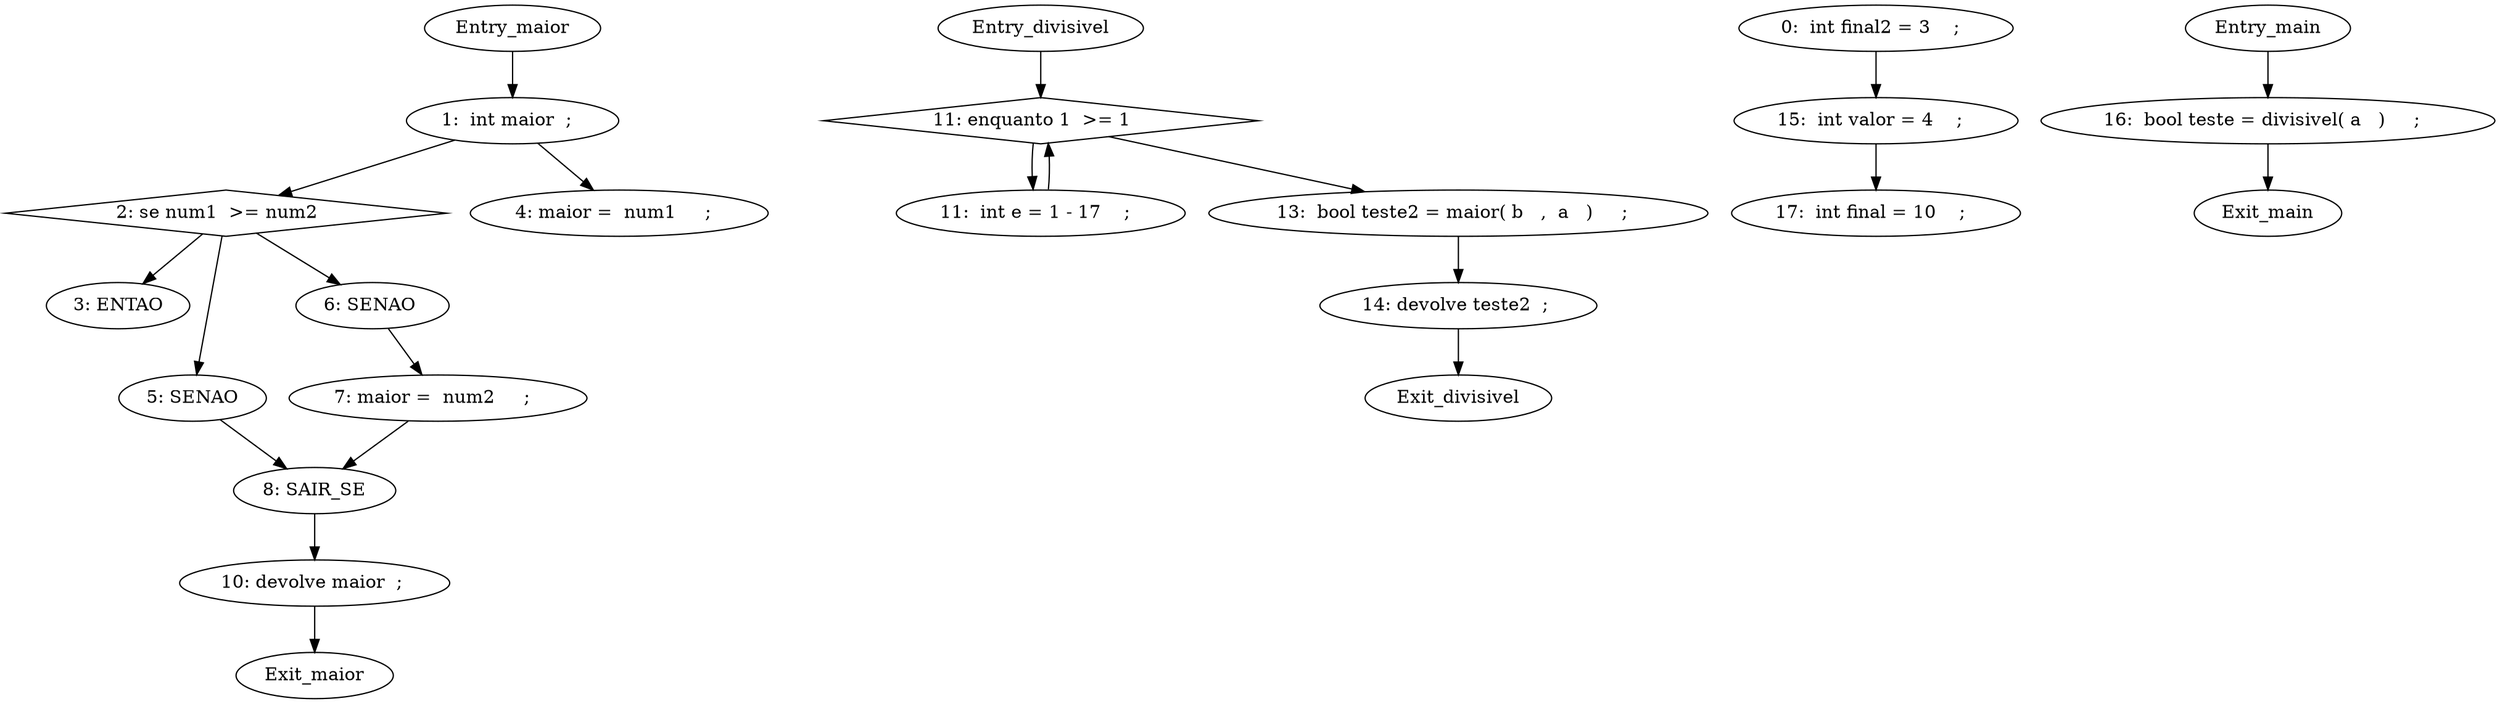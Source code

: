 digraph G {
"Entry_maior" -> "1:  int maior  ;  "
"1:  int maior  ;  " -> "2: se num1  >= num2   "
"2: se num1  >= num2   " -> "3: ENTAO"
"2: se num1  >= num2   " [shape=diamond]
"1:  int maior  ;  " -> "4: maior =  num1     ;  "
"2: se num1  >= num2   " -> "5: SENAO"
"2: se num1  >= num2   " -> "6: SENAO "
"6: SENAO " -> "7: maior =  num2     ;  "
"7: maior =  num2     ;  " -> "8: SAIR_SE"
"5: SENAO" -> "8: SAIR_SE"
"8: SAIR_SE" -> "10: devolve maior  ; "
"10: devolve maior  ; " -> "Exit_maior"
"Entry_divisivel" -> "11: enquanto 1  >= 1   "
"11: enquanto 1  >= 1   " [shape=diamond]
"11: enquanto 1  >= 1   " -> "11:  int e = 1 - 17    ;  "
"11:  int e = 1 - 17    ;  " -> "11: enquanto 1  >= 1   "
"11: enquanto 1  >= 1   " -> "13:  bool teste2 = maior( b   ,  a   )     ;  "
"13:  bool teste2 = maior( b   ,  a   )     ;  " -> "14: devolve teste2  ; "
"14: devolve teste2  ; " -> "Exit_divisivel"
"0:  int final2 = 3    ;  " -> "15:  int valor = 4    ;  "
"Entry_main" -> "16:  bool teste = divisivel( a   )     ;  "
"16:  bool teste = divisivel( a   )     ;  " -> Exit_main
"15:  int valor = 4    ;  " -> "17:  int final = 10    ;  "
}
